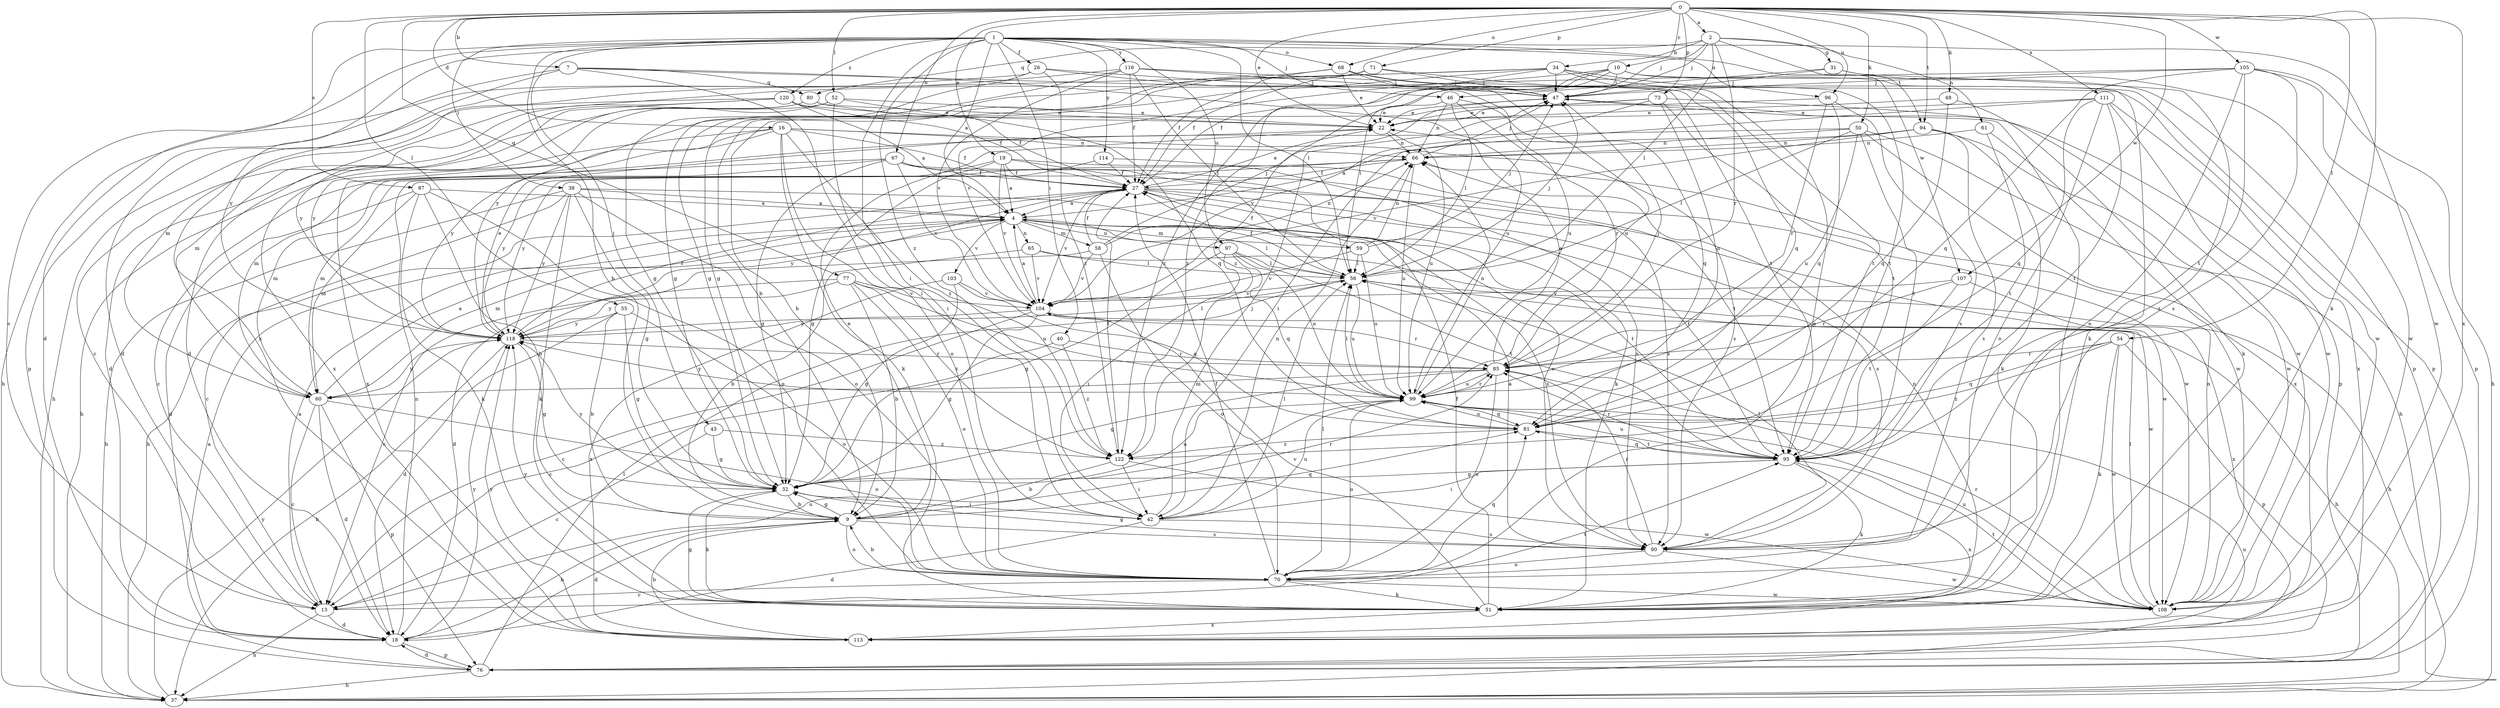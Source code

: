 strict digraph  {
0;
1;
2;
4;
7;
9;
10;
13;
16;
18;
19;
22;
26;
27;
31;
32;
34;
37;
38;
40;
42;
43;
46;
47;
48;
50;
51;
52;
54;
55;
56;
58;
59;
60;
61;
65;
66;
67;
68;
70;
71;
73;
76;
77;
80;
81;
85;
87;
90;
94;
95;
96;
97;
99;
103;
104;
105;
107;
108;
111;
113;
114;
116;
118;
120;
122;
0 -> 2  [label=a];
0 -> 7  [label=b];
0 -> 10  [label=c];
0 -> 16  [label=d];
0 -> 19  [label=e];
0 -> 22  [label=e];
0 -> 48  [label=k];
0 -> 50  [label=k];
0 -> 51  [label=k];
0 -> 52  [label=l];
0 -> 54  [label=l];
0 -> 55  [label=l];
0 -> 67  [label=o];
0 -> 68  [label=o];
0 -> 71  [label=p];
0 -> 73  [label=p];
0 -> 77  [label=q];
0 -> 87  [label=s];
0 -> 94  [label=t];
0 -> 96  [label=u];
0 -> 105  [label=w];
0 -> 107  [label=w];
0 -> 111  [label=x];
0 -> 113  [label=x];
1 -> 4  [label=a];
1 -> 9  [label=b];
1 -> 13  [label=c];
1 -> 18  [label=d];
1 -> 26  [label=f];
1 -> 38  [label=i];
1 -> 40  [label=i];
1 -> 42  [label=i];
1 -> 43  [label=j];
1 -> 46  [label=j];
1 -> 56  [label=l];
1 -> 68  [label=o];
1 -> 96  [label=u];
1 -> 97  [label=u];
1 -> 107  [label=w];
1 -> 108  [label=w];
1 -> 113  [label=x];
1 -> 114  [label=y];
1 -> 116  [label=y];
1 -> 120  [label=z];
1 -> 122  [label=z];
2 -> 31  [label=g];
2 -> 34  [label=h];
2 -> 46  [label=j];
2 -> 47  [label=j];
2 -> 56  [label=l];
2 -> 61  [label=n];
2 -> 80  [label=q];
2 -> 85  [label=r];
2 -> 94  [label=t];
4 -> 56  [label=l];
4 -> 58  [label=m];
4 -> 59  [label=m];
4 -> 60  [label=m];
4 -> 65  [label=n];
4 -> 90  [label=s];
4 -> 95  [label=t];
4 -> 97  [label=u];
4 -> 103  [label=v];
7 -> 42  [label=i];
7 -> 76  [label=p];
7 -> 80  [label=q];
7 -> 99  [label=u];
7 -> 108  [label=w];
7 -> 118  [label=y];
9 -> 18  [label=d];
9 -> 22  [label=e];
9 -> 32  [label=g];
9 -> 70  [label=o];
9 -> 81  [label=q];
9 -> 85  [label=r];
9 -> 90  [label=s];
10 -> 27  [label=f];
10 -> 47  [label=j];
10 -> 51  [label=k];
10 -> 56  [label=l];
10 -> 76  [label=p];
10 -> 104  [label=v];
10 -> 122  [label=z];
13 -> 4  [label=a];
13 -> 18  [label=d];
13 -> 37  [label=h];
13 -> 95  [label=t];
13 -> 99  [label=u];
16 -> 27  [label=f];
16 -> 37  [label=h];
16 -> 51  [label=k];
16 -> 66  [label=n];
16 -> 70  [label=o];
16 -> 90  [label=s];
16 -> 113  [label=x];
16 -> 118  [label=y];
16 -> 122  [label=z];
18 -> 9  [label=b];
18 -> 66  [label=n];
18 -> 76  [label=p];
18 -> 118  [label=y];
19 -> 4  [label=a];
19 -> 27  [label=f];
19 -> 32  [label=g];
19 -> 51  [label=k];
19 -> 104  [label=v];
19 -> 108  [label=w];
19 -> 118  [label=y];
22 -> 66  [label=n];
22 -> 99  [label=u];
26 -> 32  [label=g];
26 -> 37  [label=h];
26 -> 47  [label=j];
26 -> 99  [label=u];
26 -> 122  [label=z];
27 -> 4  [label=a];
27 -> 22  [label=e];
27 -> 37  [label=h];
27 -> 90  [label=s];
27 -> 95  [label=t];
27 -> 104  [label=v];
27 -> 108  [label=w];
27 -> 118  [label=y];
31 -> 47  [label=j];
31 -> 90  [label=s];
31 -> 108  [label=w];
31 -> 122  [label=z];
32 -> 9  [label=b];
32 -> 42  [label=i];
32 -> 51  [label=k];
32 -> 99  [label=u];
32 -> 118  [label=y];
34 -> 9  [label=b];
34 -> 47  [label=j];
34 -> 60  [label=m];
34 -> 70  [label=o];
34 -> 76  [label=p];
34 -> 95  [label=t];
34 -> 118  [label=y];
34 -> 122  [label=z];
37 -> 99  [label=u];
37 -> 118  [label=y];
38 -> 4  [label=a];
38 -> 13  [label=c];
38 -> 32  [label=g];
38 -> 37  [label=h];
38 -> 51  [label=k];
38 -> 70  [label=o];
38 -> 90  [label=s];
38 -> 118  [label=y];
40 -> 13  [label=c];
40 -> 85  [label=r];
40 -> 122  [label=z];
42 -> 18  [label=d];
42 -> 47  [label=j];
42 -> 56  [label=l];
42 -> 66  [label=n];
42 -> 90  [label=s];
42 -> 99  [label=u];
43 -> 13  [label=c];
43 -> 32  [label=g];
43 -> 122  [label=z];
46 -> 22  [label=e];
46 -> 56  [label=l];
46 -> 66  [label=n];
46 -> 81  [label=q];
46 -> 85  [label=r];
47 -> 22  [label=e];
47 -> 76  [label=p];
48 -> 22  [label=e];
48 -> 51  [label=k];
48 -> 81  [label=q];
50 -> 37  [label=h];
50 -> 56  [label=l];
50 -> 60  [label=m];
50 -> 66  [label=n];
50 -> 95  [label=t];
50 -> 99  [label=u];
50 -> 113  [label=x];
51 -> 27  [label=f];
51 -> 32  [label=g];
51 -> 47  [label=j];
51 -> 66  [label=n];
51 -> 104  [label=v];
51 -> 113  [label=x];
51 -> 118  [label=y];
52 -> 18  [label=d];
52 -> 22  [label=e];
52 -> 42  [label=i];
52 -> 81  [label=q];
52 -> 118  [label=y];
54 -> 51  [label=k];
54 -> 76  [label=p];
54 -> 81  [label=q];
54 -> 85  [label=r];
54 -> 108  [label=w];
54 -> 122  [label=z];
55 -> 9  [label=b];
55 -> 18  [label=d];
55 -> 32  [label=g];
55 -> 70  [label=o];
55 -> 118  [label=y];
56 -> 27  [label=f];
56 -> 37  [label=h];
56 -> 47  [label=j];
56 -> 99  [label=u];
56 -> 104  [label=v];
58 -> 18  [label=d];
58 -> 27  [label=f];
58 -> 47  [label=j];
58 -> 66  [label=n];
58 -> 70  [label=o];
58 -> 104  [label=v];
59 -> 27  [label=f];
59 -> 47  [label=j];
59 -> 56  [label=l];
59 -> 66  [label=n];
59 -> 99  [label=u];
59 -> 104  [label=v];
60 -> 4  [label=a];
60 -> 13  [label=c];
60 -> 18  [label=d];
60 -> 70  [label=o];
60 -> 76  [label=p];
60 -> 118  [label=y];
61 -> 66  [label=n];
61 -> 95  [label=t];
61 -> 108  [label=w];
65 -> 9  [label=b];
65 -> 56  [label=l];
65 -> 104  [label=v];
65 -> 108  [label=w];
66 -> 27  [label=f];
66 -> 47  [label=j];
66 -> 60  [label=m];
66 -> 99  [label=u];
67 -> 13  [label=c];
67 -> 27  [label=f];
67 -> 32  [label=g];
67 -> 60  [label=m];
67 -> 90  [label=s];
67 -> 95  [label=t];
67 -> 104  [label=v];
68 -> 22  [label=e];
68 -> 27  [label=f];
68 -> 32  [label=g];
68 -> 47  [label=j];
68 -> 81  [label=q];
68 -> 99  [label=u];
70 -> 9  [label=b];
70 -> 13  [label=c];
70 -> 27  [label=f];
70 -> 51  [label=k];
70 -> 56  [label=l];
70 -> 81  [label=q];
70 -> 108  [label=w];
71 -> 27  [label=f];
71 -> 32  [label=g];
71 -> 47  [label=j];
71 -> 95  [label=t];
73 -> 9  [label=b];
73 -> 22  [label=e];
73 -> 95  [label=t];
73 -> 99  [label=u];
73 -> 104  [label=v];
73 -> 108  [label=w];
76 -> 4  [label=a];
76 -> 18  [label=d];
76 -> 37  [label=h];
76 -> 56  [label=l];
77 -> 9  [label=b];
77 -> 13  [label=c];
77 -> 70  [label=o];
77 -> 99  [label=u];
77 -> 104  [label=v];
77 -> 118  [label=y];
77 -> 122  [label=z];
80 -> 22  [label=e];
80 -> 27  [label=f];
80 -> 60  [label=m];
80 -> 113  [label=x];
81 -> 95  [label=t];
81 -> 99  [label=u];
81 -> 122  [label=z];
85 -> 22  [label=e];
85 -> 32  [label=g];
85 -> 47  [label=j];
85 -> 60  [label=m];
85 -> 70  [label=o];
85 -> 99  [label=u];
87 -> 4  [label=a];
87 -> 9  [label=b];
87 -> 18  [label=d];
87 -> 51  [label=k];
87 -> 60  [label=m];
87 -> 70  [label=o];
90 -> 4  [label=a];
90 -> 32  [label=g];
90 -> 56  [label=l];
90 -> 70  [label=o];
90 -> 85  [label=r];
90 -> 108  [label=w];
94 -> 4  [label=a];
94 -> 51  [label=k];
94 -> 66  [label=n];
94 -> 90  [label=s];
94 -> 104  [label=v];
94 -> 108  [label=w];
95 -> 32  [label=g];
95 -> 42  [label=i];
95 -> 51  [label=k];
95 -> 81  [label=q];
95 -> 85  [label=r];
95 -> 99  [label=u];
95 -> 113  [label=x];
96 -> 22  [label=e];
96 -> 81  [label=q];
96 -> 85  [label=r];
96 -> 90  [label=s];
97 -> 32  [label=g];
97 -> 42  [label=i];
97 -> 56  [label=l];
97 -> 81  [label=q];
97 -> 95  [label=t];
97 -> 99  [label=u];
99 -> 56  [label=l];
99 -> 66  [label=n];
99 -> 70  [label=o];
99 -> 81  [label=q];
99 -> 85  [label=r];
99 -> 118  [label=y];
103 -> 32  [label=g];
103 -> 81  [label=q];
103 -> 104  [label=v];
103 -> 113  [label=x];
104 -> 4  [label=a];
104 -> 13  [label=c];
104 -> 32  [label=g];
104 -> 37  [label=h];
104 -> 85  [label=r];
104 -> 118  [label=y];
105 -> 18  [label=d];
105 -> 37  [label=h];
105 -> 47  [label=j];
105 -> 70  [label=o];
105 -> 76  [label=p];
105 -> 81  [label=q];
105 -> 90  [label=s];
105 -> 95  [label=t];
107 -> 85  [label=r];
107 -> 95  [label=t];
107 -> 104  [label=v];
107 -> 113  [label=x];
108 -> 56  [label=l];
108 -> 66  [label=n];
108 -> 85  [label=r];
108 -> 95  [label=t];
108 -> 99  [label=u];
111 -> 22  [label=e];
111 -> 42  [label=i];
111 -> 70  [label=o];
111 -> 81  [label=q];
111 -> 95  [label=t];
111 -> 108  [label=w];
111 -> 113  [label=x];
113 -> 9  [label=b];
113 -> 118  [label=y];
114 -> 27  [label=f];
114 -> 90  [label=s];
114 -> 118  [label=y];
116 -> 18  [label=d];
116 -> 27  [label=f];
116 -> 32  [label=g];
116 -> 47  [label=j];
116 -> 56  [label=l];
116 -> 95  [label=t];
116 -> 104  [label=v];
118 -> 22  [label=e];
118 -> 27  [label=f];
118 -> 32  [label=g];
118 -> 37  [label=h];
118 -> 56  [label=l];
118 -> 85  [label=r];
120 -> 4  [label=a];
120 -> 13  [label=c];
120 -> 22  [label=e];
120 -> 27  [label=f];
120 -> 37  [label=h];
120 -> 118  [label=y];
122 -> 9  [label=b];
122 -> 27  [label=f];
122 -> 42  [label=i];
122 -> 108  [label=w];
}
